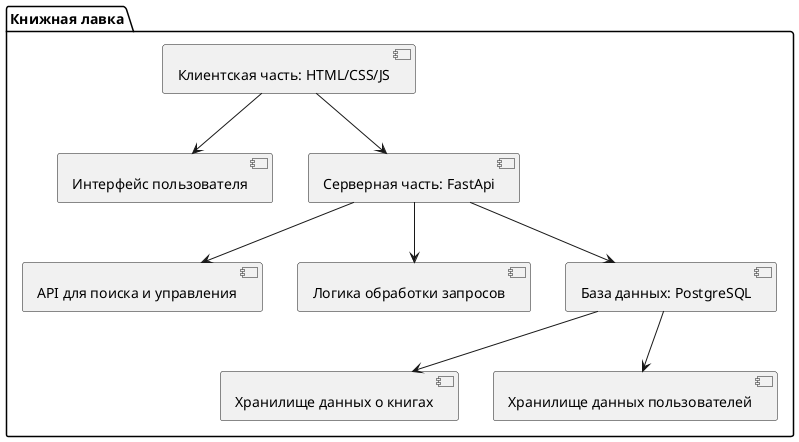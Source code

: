@startuml
package "Книжная лавка" {
  [Клиентская часть: HTML/CSS/JS] --> [Интерфейс пользователя]
[Клиентская часть: HTML/CSS/JS] --> [Серверная часть: FastApi]
  [Серверная часть: FastApi] --> [API для поиска и управления]
  [Серверная часть: FastApi] --> [Логика обработки запросов]
  [База данных: PostgreSQL] --> [Хранилище данных о книгах]
  [База данных: PostgreSQL] --> [Хранилище данных пользователей]

  [Серверная часть: FastApi] --> [База данных: PostgreSQL]
}
@enduml
